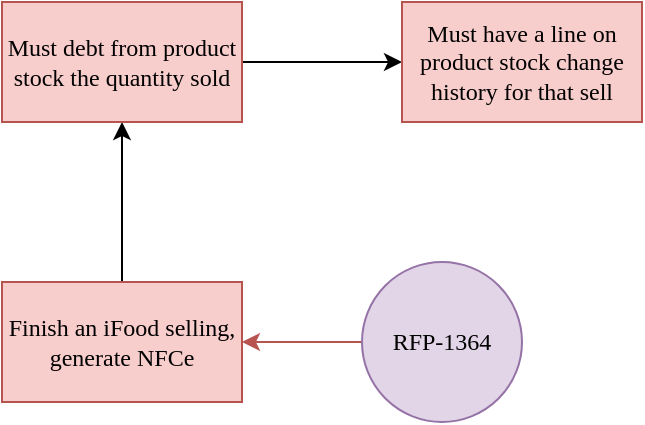 <mxfile version="22.1.16" type="github">
  <diagram name="Page-1" id="Mh-8VSOMWzJSXaQSpLRG">
    <mxGraphModel dx="1434" dy="754" grid="1" gridSize="10" guides="1" tooltips="1" connect="1" arrows="1" fold="1" page="1" pageScale="1" pageWidth="827" pageHeight="1169" math="0" shadow="0">
      <root>
        <mxCell id="0" />
        <mxCell id="1" parent="0" />
        <mxCell id="7JPnDVqfVdsdIesFL2e--3" value="" style="edgeStyle=orthogonalEdgeStyle;rounded=0;orthogonalLoop=1;jettySize=auto;html=1;fillColor=#f8cecc;strokeColor=#b85450;" parent="1" source="7JPnDVqfVdsdIesFL2e--1" target="7JPnDVqfVdsdIesFL2e--2" edge="1">
          <mxGeometry relative="1" as="geometry" />
        </mxCell>
        <mxCell id="7JPnDVqfVdsdIesFL2e--1" value="RFP-1364" style="ellipse;whiteSpace=wrap;html=1;aspect=fixed;fillColor=#e1d5e7;strokeColor=#9673a6;fontFamily=Lucida Console;" parent="1" vertex="1">
          <mxGeometry x="370" y="350" width="80" height="80" as="geometry" />
        </mxCell>
        <mxCell id="7JPnDVqfVdsdIesFL2e--5" value="" style="edgeStyle=orthogonalEdgeStyle;rounded=0;orthogonalLoop=1;jettySize=auto;html=1;" parent="1" source="7JPnDVqfVdsdIesFL2e--2" target="7JPnDVqfVdsdIesFL2e--4" edge="1">
          <mxGeometry relative="1" as="geometry" />
        </mxCell>
        <mxCell id="7JPnDVqfVdsdIesFL2e--2" value="Finish an iFood selling, generate NFCe" style="whiteSpace=wrap;html=1;fontFamily=Lucida Console;fillColor=#f8cecc;strokeColor=#b85450;" parent="1" vertex="1">
          <mxGeometry x="190" y="360" width="120" height="60" as="geometry" />
        </mxCell>
        <mxCell id="7JPnDVqfVdsdIesFL2e--7" value="" style="edgeStyle=orthogonalEdgeStyle;rounded=0;orthogonalLoop=1;jettySize=auto;html=1;" parent="1" source="7JPnDVqfVdsdIesFL2e--4" target="7JPnDVqfVdsdIesFL2e--6" edge="1">
          <mxGeometry relative="1" as="geometry" />
        </mxCell>
        <mxCell id="7JPnDVqfVdsdIesFL2e--4" value="Must debt from product stock the quantity sold" style="whiteSpace=wrap;html=1;fontFamily=Lucida Console;fillColor=#f8cecc;strokeColor=#b85450;" parent="1" vertex="1">
          <mxGeometry x="190" y="220" width="120" height="60" as="geometry" />
        </mxCell>
        <mxCell id="7JPnDVqfVdsdIesFL2e--6" value="Must have a line on product stock change history for that sell" style="whiteSpace=wrap;html=1;fontFamily=Lucida Console;fillColor=#f8cecc;strokeColor=#b85450;" parent="1" vertex="1">
          <mxGeometry x="390" y="220" width="120" height="60" as="geometry" />
        </mxCell>
      </root>
    </mxGraphModel>
  </diagram>
</mxfile>

